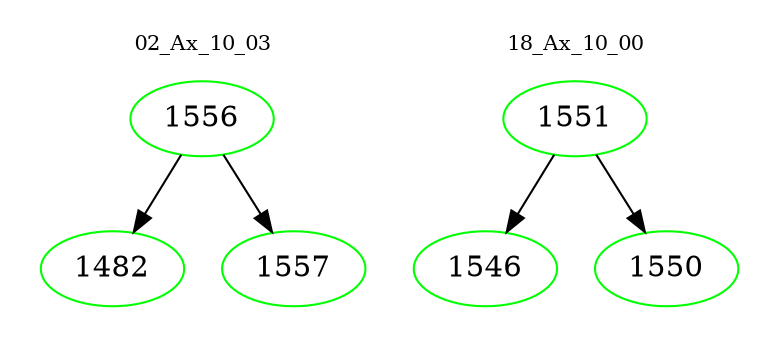digraph{
subgraph cluster_0 {
color = white
label = "02_Ax_10_03";
fontsize=10;
T0_1556 [label="1556", color="green"]
T0_1556 -> T0_1482 [color="black"]
T0_1482 [label="1482", color="green"]
T0_1556 -> T0_1557 [color="black"]
T0_1557 [label="1557", color="green"]
}
subgraph cluster_1 {
color = white
label = "18_Ax_10_00";
fontsize=10;
T1_1551 [label="1551", color="green"]
T1_1551 -> T1_1546 [color="black"]
T1_1546 [label="1546", color="green"]
T1_1551 -> T1_1550 [color="black"]
T1_1550 [label="1550", color="green"]
}
}
